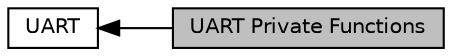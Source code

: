 digraph "UART Private Functions"
{
  edge [fontname="Helvetica",fontsize="10",labelfontname="Helvetica",labelfontsize="10"];
  node [fontname="Helvetica",fontsize="10",shape=box];
  rankdir=LR;
  Node1 [label="UART Private Functions",height=0.2,width=0.4,color="black", fillcolor="grey75", style="filled", fontcolor="black",tooltip=" "];
  Node2 [label="UART",height=0.2,width=0.4,color="black", fillcolor="white", style="filled",URL="$group___u_a_r_t.html",tooltip="HAL UART module driver."];
  Node2->Node1 [shape=plaintext, dir="back", style="solid"];
}
